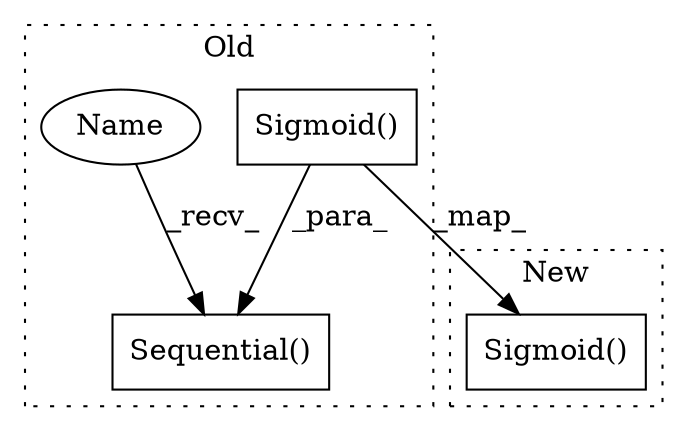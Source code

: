 digraph G {
subgraph cluster0 {
1 [label="Sigmoid()" a="75" s="6292" l="12" shape="box"];
3 [label="Sequential()" a="75" s="6217,6304" l="27,10" shape="box"];
4 [label="Name" a="87" s="6217" l="2" shape="ellipse"];
label = "Old";
style="dotted";
}
subgraph cluster1 {
2 [label="Sigmoid()" a="75" s="8112" l="12" shape="box"];
label = "New";
style="dotted";
}
1 -> 3 [label="_para_"];
1 -> 2 [label="_map_"];
4 -> 3 [label="_recv_"];
}